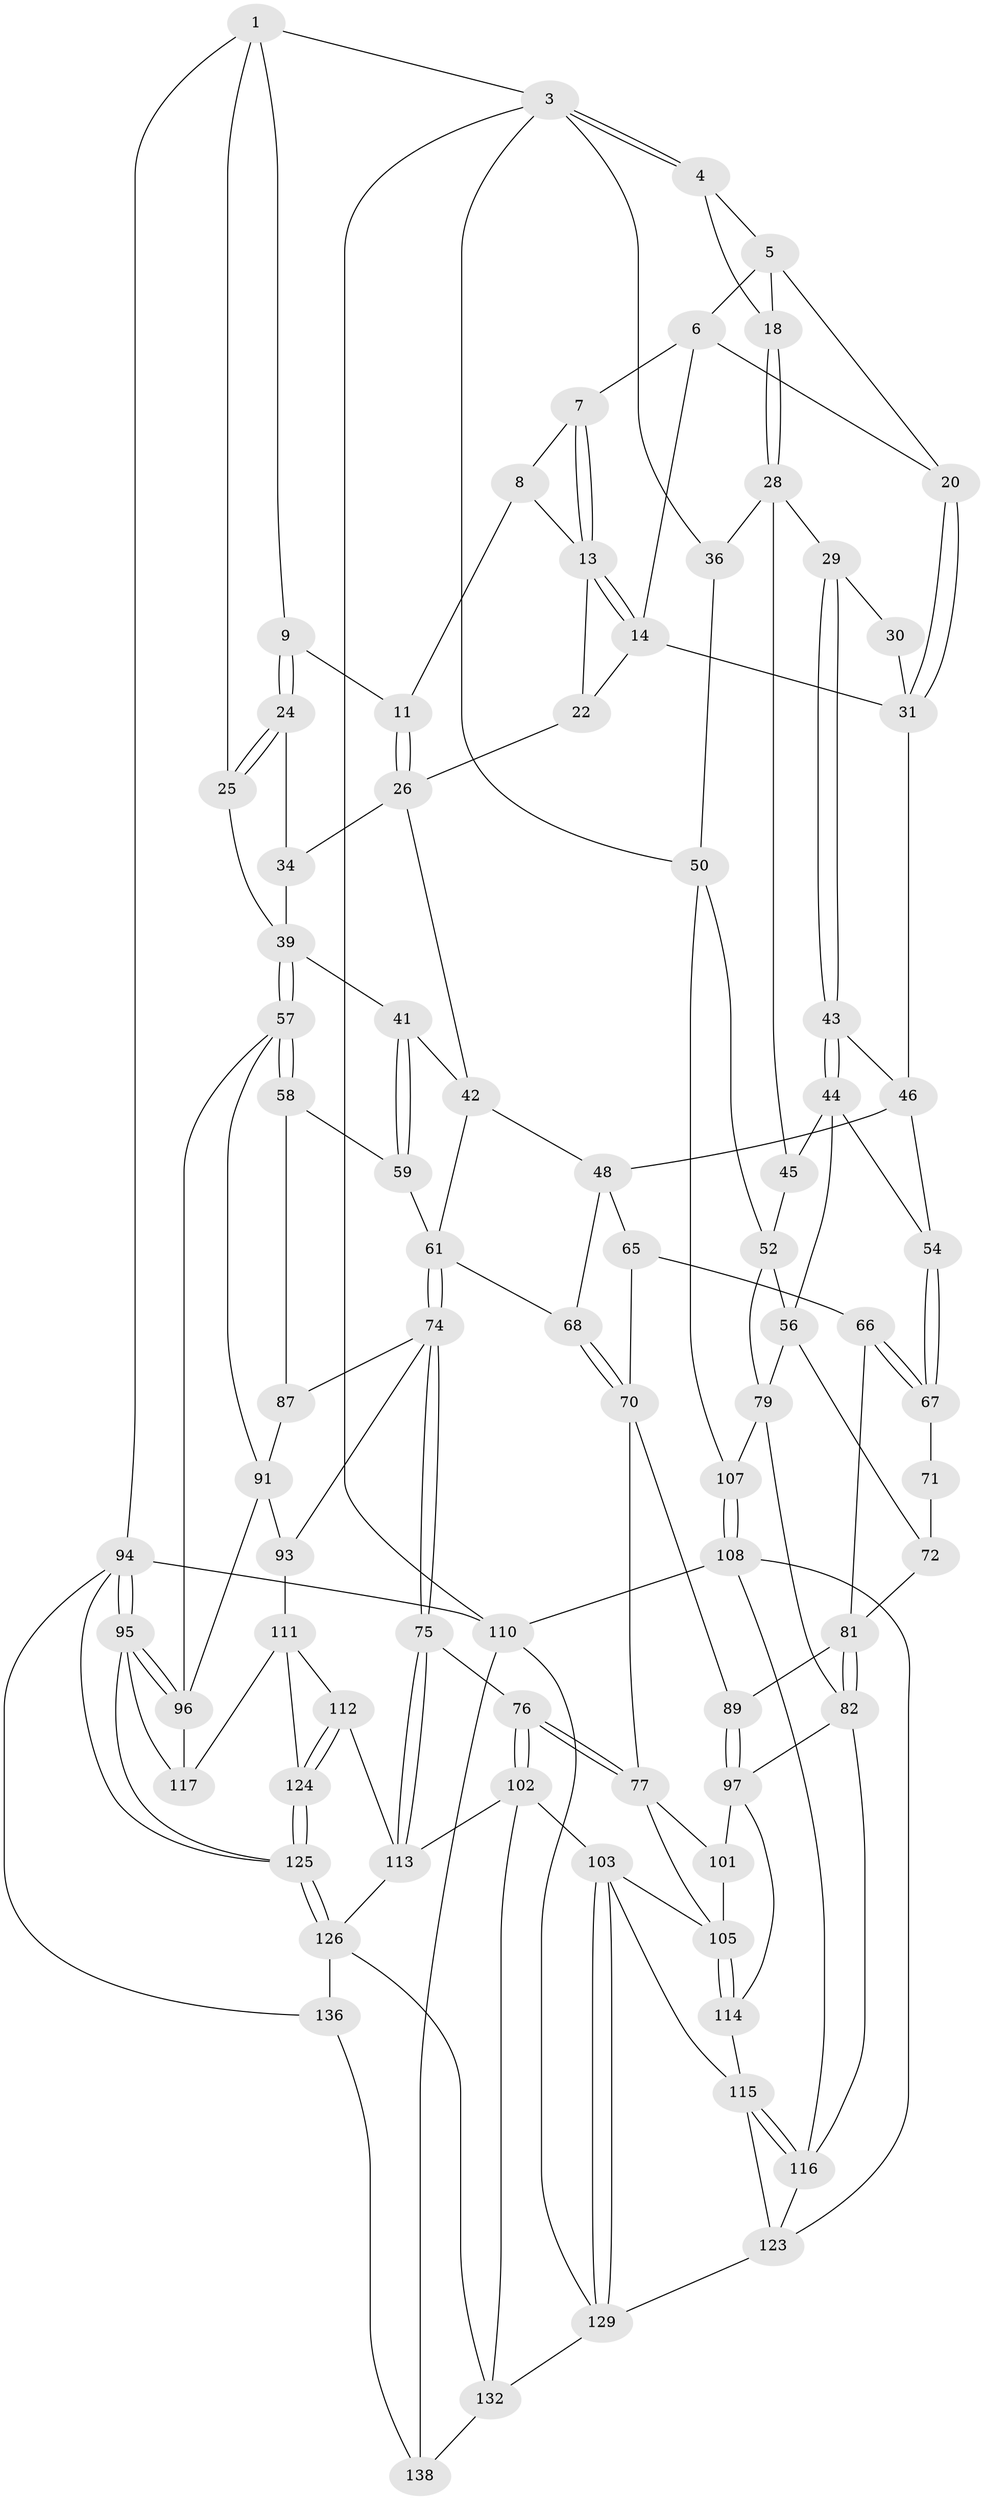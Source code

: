 // Generated by graph-tools (version 1.1) at 2025/52/02/27/25 19:52:37]
// undirected, 83 vertices, 179 edges
graph export_dot {
graph [start="1"]
  node [color=gray90,style=filled];
  1 [pos="+0.7009088202746584+0",super="+2"];
  3 [pos="+0+0",super="+35"];
  4 [pos="+0.1322920792239837+0",super="+19"];
  5 [pos="+0.3438280007214787+0",super="+17"];
  6 [pos="+0.41018267392335467+0",super="+15"];
  7 [pos="+0.6366609575949541+0"];
  8 [pos="+0.6915748612348435+0",super="+12"];
  9 [pos="+0.7920548955558366+0.039285456827721596",super="+10"];
  11 [pos="+0.7315247693458654+0.10364254340129522"];
  13 [pos="+0.6147720072758881+0",super="+16"];
  14 [pos="+0.5479729778229044+0.13133293612101257",super="+23"];
  18 [pos="+0.20344302779031667+0.15415854895669698"];
  20 [pos="+0.40204740606743056+0.07915820683191452",super="+21"];
  22 [pos="+0.5963049065686038+0.18978901103875553"];
  24 [pos="+1+0",super="+33"];
  25 [pos="+1+0"];
  26 [pos="+0.7002648414401711+0.18802099551428766",super="+27"];
  28 [pos="+0.21810617658431494+0.18359047138739404",super="+37"];
  29 [pos="+0.25642815114796663+0.20345337892246082"];
  30 [pos="+0.35646087375761887+0.06502892901250454"];
  31 [pos="+0.3663093801049986+0.23187464952339837",super="+32"];
  34 [pos="+0.8461571857923738+0.1808293140008979"];
  36 [pos="+0.10580564910596524+0.11297537436337687",super="+38"];
  39 [pos="+1+0.39715628955383503",super="+40"];
  41 [pos="+0.7331751050110418+0.3426114704782665"];
  42 [pos="+0.6436559227946513+0.29596119165127155",super="+47"];
  43 [pos="+0.30988094328124544+0.24201619155841836"];
  44 [pos="+0.2020387733114167+0.36250081174864274",super="+55"];
  45 [pos="+0.13155749691898613+0.3193634049518381"];
  46 [pos="+0.33799450266395004+0.2532153711809829",super="+49"];
  48 [pos="+0.40030668300886035+0.3660419944993708",super="+64"];
  50 [pos="+0+0.2676607767087051",super="+51"];
  52 [pos="+0+0.49904919841493567",super="+53"];
  54 [pos="+0.26520606763498594+0.46741237544849495"];
  56 [pos="+0.18254325935795937+0.4821052212317561",super="+73"];
  57 [pos="+1+0.4061035075194131",super="+90"];
  58 [pos="+0.8433792882559006+0.4124973375061999",super="+63"];
  59 [pos="+0.7651557605788969+0.4048531489213753",super="+60"];
  61 [pos="+0.6249931655398399+0.5230224018484628",super="+62"];
  65 [pos="+0.41857696764702523+0.5015617750941747",super="+69"];
  66 [pos="+0.30922179060426713+0.5307086976587693",super="+85"];
  67 [pos="+0.30690851157499166+0.5292232758061675"];
  68 [pos="+0.5500256797834842+0.49688936356472657"];
  70 [pos="+0.47318732785003753+0.5534342029468556",super="+78"];
  71 [pos="+0.2973959748963964+0.5431439321493505"];
  72 [pos="+0.23357752738336157+0.5821420739636985",super="+80"];
  74 [pos="+0.6605747000399472+0.6364302677830039",super="+88"];
  75 [pos="+0.652386897500722+0.6495273747847444"];
  76 [pos="+0.5267941928527423+0.6767695067501222"];
  77 [pos="+0.4817899909496419+0.63845126824149",super="+100"];
  79 [pos="+0.1732955530564409+0.6018159452507822",super="+84"];
  81 [pos="+0.24774978367866982+0.6458138180570109",super="+86"];
  82 [pos="+0.22693098001522058+0.6769094652850592",super="+83"];
  87 [pos="+0.8349184914934122+0.5571881603004697"];
  89 [pos="+0.36756014788640645+0.642114651955139"];
  91 [pos="+0.9638838943868266+0.5163377834707209",super="+92"];
  93 [pos="+0.832698467400059+0.6833086076404212"];
  94 [pos="+1+1",super="+135"];
  95 [pos="+1+0.9384381029969098",super="+127"];
  96 [pos="+1+0.8700775600317348",super="+99"];
  97 [pos="+0.35085677241096347+0.6927150871267185",super="+98"];
  101 [pos="+0.35654099138189105+0.7040249193311172"];
  102 [pos="+0.47686514141641606+0.8355087876719024",super="+121"];
  103 [pos="+0.40712758760707984+0.8337017134462135",super="+104"];
  105 [pos="+0.3911492743716919+0.8120434459711187",super="+106"];
  107 [pos="+0+0.7474767241637384"];
  108 [pos="+0+0.8583729073138354",super="+109"];
  110 [pos="+0+1",super="+137"];
  111 [pos="+0.8271136956756553+0.6897701828320597",super="+118"];
  112 [pos="+0.6852262657942467+0.7783059132547724"];
  113 [pos="+0.660085346120342+0.690418510776456",super="+120"];
  114 [pos="+0.2736112089120745+0.7762158103359934"];
  115 [pos="+0.22028823510666332+0.8200948946669865",super="+122"];
  116 [pos="+0.187977927686932+0.7485191291085423",super="+119"];
  117 [pos="+0.8168528404293947+0.8609746522291091"];
  123 [pos="+0.19681294570572358+0.8730208239961696",super="+131"];
  124 [pos="+0.6932767781410473+0.8325668341773784"];
  125 [pos="+0.6544877509486364+0.8692916900412547",super="+128"];
  126 [pos="+0.5808418959537491+0.8723139313003299",super="+134"];
  129 [pos="+0.37287604972225474+0.8750611624668034",super="+130"];
  132 [pos="+0.4768253436866158+1",super="+133"];
  136 [pos="+0.5818788914721914+1"];
  138 [pos="+0.46384027530145444+1"];
  1 -- 9;
  1 -- 3;
  1 -- 25;
  1 -- 94;
  3 -- 4;
  3 -- 4;
  3 -- 110;
  3 -- 50;
  3 -- 36;
  4 -- 5;
  4 -- 18;
  5 -- 6;
  5 -- 18;
  5 -- 20;
  6 -- 7;
  6 -- 20;
  6 -- 14;
  7 -- 8;
  7 -- 13;
  7 -- 13;
  8 -- 11;
  8 -- 13;
  9 -- 24 [weight=2];
  9 -- 24;
  9 -- 11;
  11 -- 26;
  11 -- 26;
  13 -- 14;
  13 -- 14;
  13 -- 22;
  14 -- 31;
  14 -- 22;
  18 -- 28;
  18 -- 28;
  20 -- 31;
  20 -- 31;
  22 -- 26;
  24 -- 25;
  24 -- 25;
  24 -- 34;
  25 -- 39;
  26 -- 34;
  26 -- 42;
  28 -- 29;
  28 -- 45;
  28 -- 36;
  29 -- 30;
  29 -- 43;
  29 -- 43;
  30 -- 31;
  31 -- 46;
  34 -- 39;
  36 -- 50;
  39 -- 57;
  39 -- 57;
  39 -- 41;
  41 -- 42;
  41 -- 59;
  41 -- 59;
  42 -- 48;
  42 -- 61;
  43 -- 44;
  43 -- 44;
  43 -- 46;
  44 -- 45;
  44 -- 56;
  44 -- 54;
  45 -- 52;
  46 -- 48;
  46 -- 54;
  48 -- 65;
  48 -- 68;
  50 -- 107;
  50 -- 52;
  52 -- 79;
  52 -- 56;
  54 -- 67;
  54 -- 67;
  56 -- 72;
  56 -- 79;
  57 -- 58;
  57 -- 58;
  57 -- 96;
  57 -- 91;
  58 -- 59 [weight=2];
  58 -- 87;
  59 -- 61;
  61 -- 74;
  61 -- 74;
  61 -- 68;
  65 -- 66 [weight=2];
  65 -- 70;
  66 -- 67;
  66 -- 67;
  66 -- 81;
  67 -- 71;
  68 -- 70;
  68 -- 70;
  70 -- 89;
  70 -- 77;
  71 -- 72 [weight=2];
  72 -- 81;
  74 -- 75;
  74 -- 75;
  74 -- 93;
  74 -- 87;
  75 -- 76;
  75 -- 113;
  75 -- 113;
  76 -- 77;
  76 -- 77;
  76 -- 102;
  76 -- 102;
  77 -- 101;
  77 -- 105;
  79 -- 107;
  79 -- 82;
  81 -- 82;
  81 -- 82;
  81 -- 89;
  82 -- 116;
  82 -- 97;
  87 -- 91;
  89 -- 97;
  89 -- 97;
  91 -- 93;
  91 -- 96;
  93 -- 111;
  94 -- 95;
  94 -- 95;
  94 -- 110;
  94 -- 136;
  94 -- 125;
  95 -- 96;
  95 -- 96;
  95 -- 125;
  95 -- 117;
  96 -- 117;
  97 -- 101;
  97 -- 114;
  101 -- 105;
  102 -- 103;
  102 -- 113;
  102 -- 132;
  103 -- 129;
  103 -- 129;
  103 -- 105;
  103 -- 115;
  105 -- 114;
  105 -- 114;
  107 -- 108;
  107 -- 108;
  108 -- 116;
  108 -- 110;
  108 -- 123;
  110 -- 138;
  110 -- 129;
  111 -- 112;
  111 -- 124;
  111 -- 117;
  112 -- 113;
  112 -- 124;
  112 -- 124;
  113 -- 126;
  114 -- 115;
  115 -- 116;
  115 -- 116;
  115 -- 123;
  116 -- 123;
  123 -- 129;
  124 -- 125;
  124 -- 125;
  125 -- 126;
  125 -- 126;
  126 -- 136;
  126 -- 132;
  129 -- 132;
  132 -- 138;
  136 -- 138;
}

